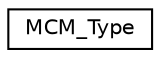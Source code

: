 digraph "Graphical Class Hierarchy"
{
 // LATEX_PDF_SIZE
  edge [fontname="Helvetica",fontsize="10",labelfontname="Helvetica",labelfontsize="10"];
  node [fontname="Helvetica",fontsize="10",shape=record];
  rankdir="LR";
  Node0 [label="MCM_Type",height=0.2,width=0.4,color="black", fillcolor="white", style="filled",URL="$struct_m_c_m___type.html",tooltip=" "];
}
